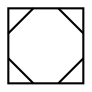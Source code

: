 graph G {
	graph [bb="0,0,36,36"];
	node [label="\N"];
	a	[height=0.5,
		label="",
		pos="18,18",
		shape=Msquare,
		width=0.5];
}
